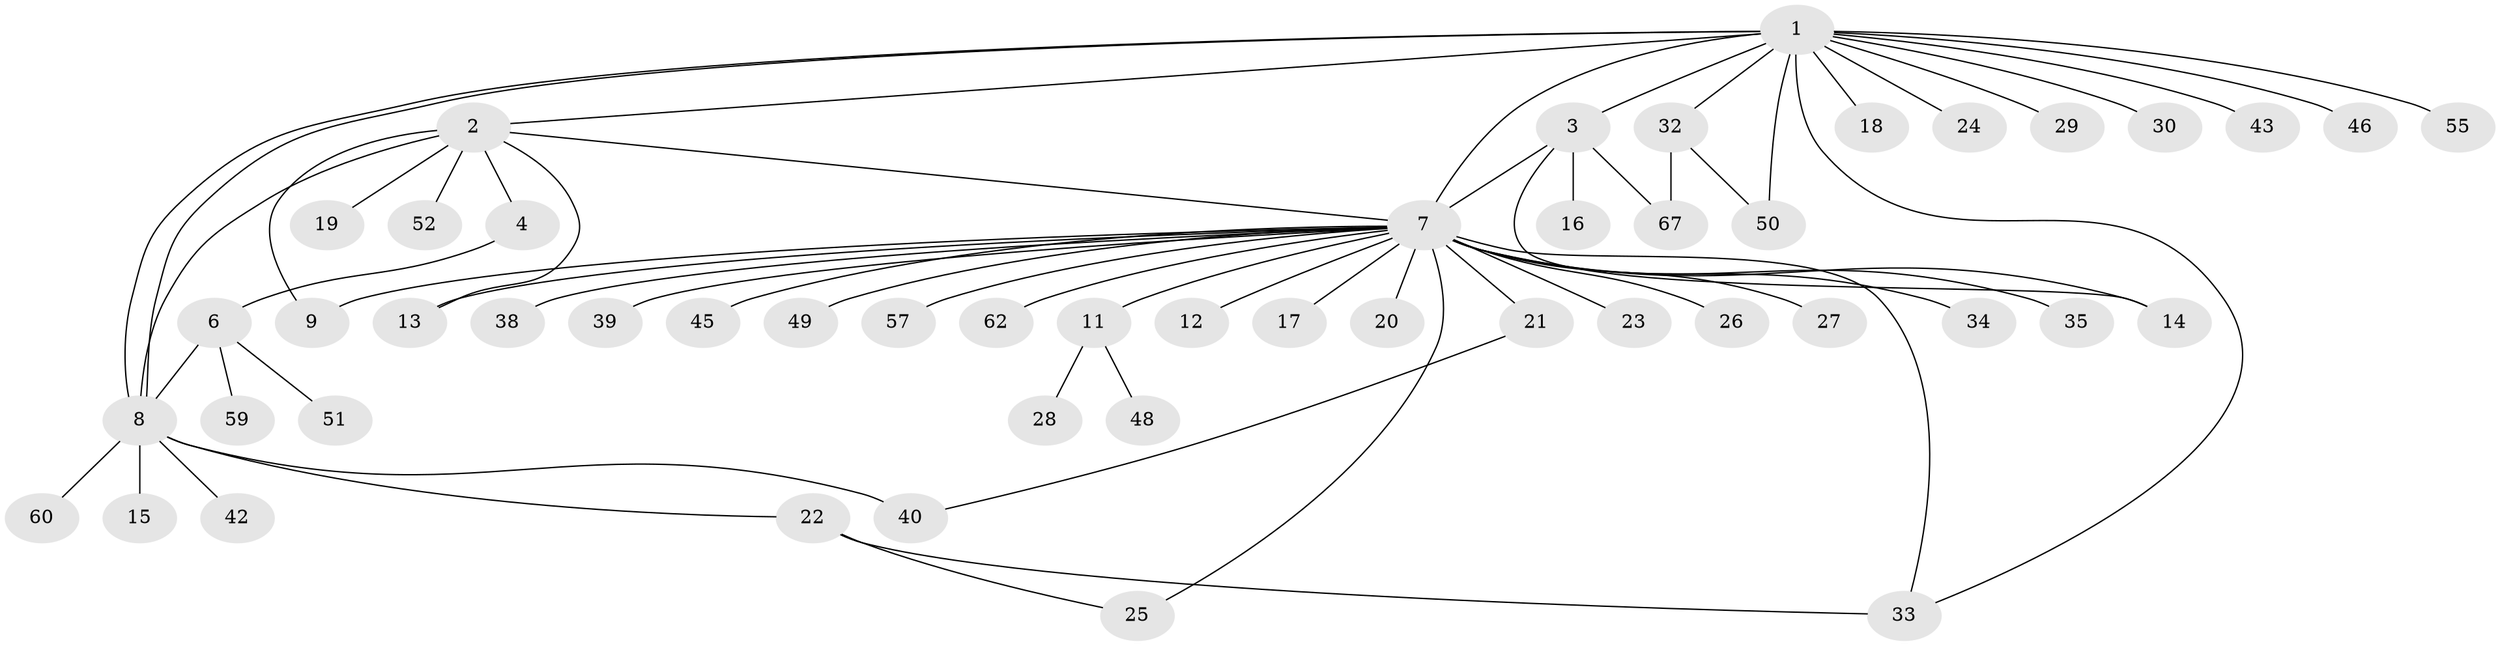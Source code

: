 // Generated by graph-tools (version 1.1) at 2025/51/02/27/25 19:51:59]
// undirected, 50 vertices, 63 edges
graph export_dot {
graph [start="1"]
  node [color=gray90,style=filled];
  1 [super="+5"];
  2 [super="+66"];
  3 [super="+37"];
  4;
  6 [super="+31"];
  7 [super="+10"];
  8 [super="+63"];
  9 [super="+58"];
  11;
  12;
  13 [super="+36"];
  14 [super="+64"];
  15;
  16;
  17;
  18;
  19;
  20;
  21 [super="+44"];
  22 [super="+53"];
  23;
  24;
  25 [super="+41"];
  26;
  27;
  28;
  29;
  30;
  32 [super="+47"];
  33;
  34;
  35 [super="+56"];
  38;
  39;
  40 [super="+61"];
  42;
  43;
  45;
  46;
  48;
  49 [super="+65"];
  50 [super="+54"];
  51;
  52;
  55;
  57;
  59;
  60;
  62;
  67;
  1 -- 2;
  1 -- 3;
  1 -- 7 [weight=2];
  1 -- 8;
  1 -- 8;
  1 -- 18;
  1 -- 24;
  1 -- 29;
  1 -- 32;
  1 -- 33;
  1 -- 43;
  1 -- 46 [weight=2];
  1 -- 55;
  1 -- 30;
  1 -- 50;
  2 -- 4;
  2 -- 8;
  2 -- 9;
  2 -- 19;
  2 -- 52;
  2 -- 7;
  2 -- 13;
  3 -- 16;
  3 -- 67;
  3 -- 14;
  3 -- 7;
  4 -- 6;
  6 -- 8;
  6 -- 51;
  6 -- 59;
  7 -- 14;
  7 -- 23;
  7 -- 9;
  7 -- 11;
  7 -- 12;
  7 -- 13;
  7 -- 17;
  7 -- 20;
  7 -- 21 [weight=2];
  7 -- 25;
  7 -- 26;
  7 -- 27;
  7 -- 33;
  7 -- 34;
  7 -- 35 [weight=2];
  7 -- 38;
  7 -- 39;
  7 -- 45;
  7 -- 49;
  7 -- 57;
  7 -- 62;
  8 -- 15;
  8 -- 22;
  8 -- 40 [weight=2];
  8 -- 42;
  8 -- 60;
  11 -- 28;
  11 -- 48;
  21 -- 40;
  22 -- 25;
  22 -- 33;
  32 -- 50;
  32 -- 67;
}
